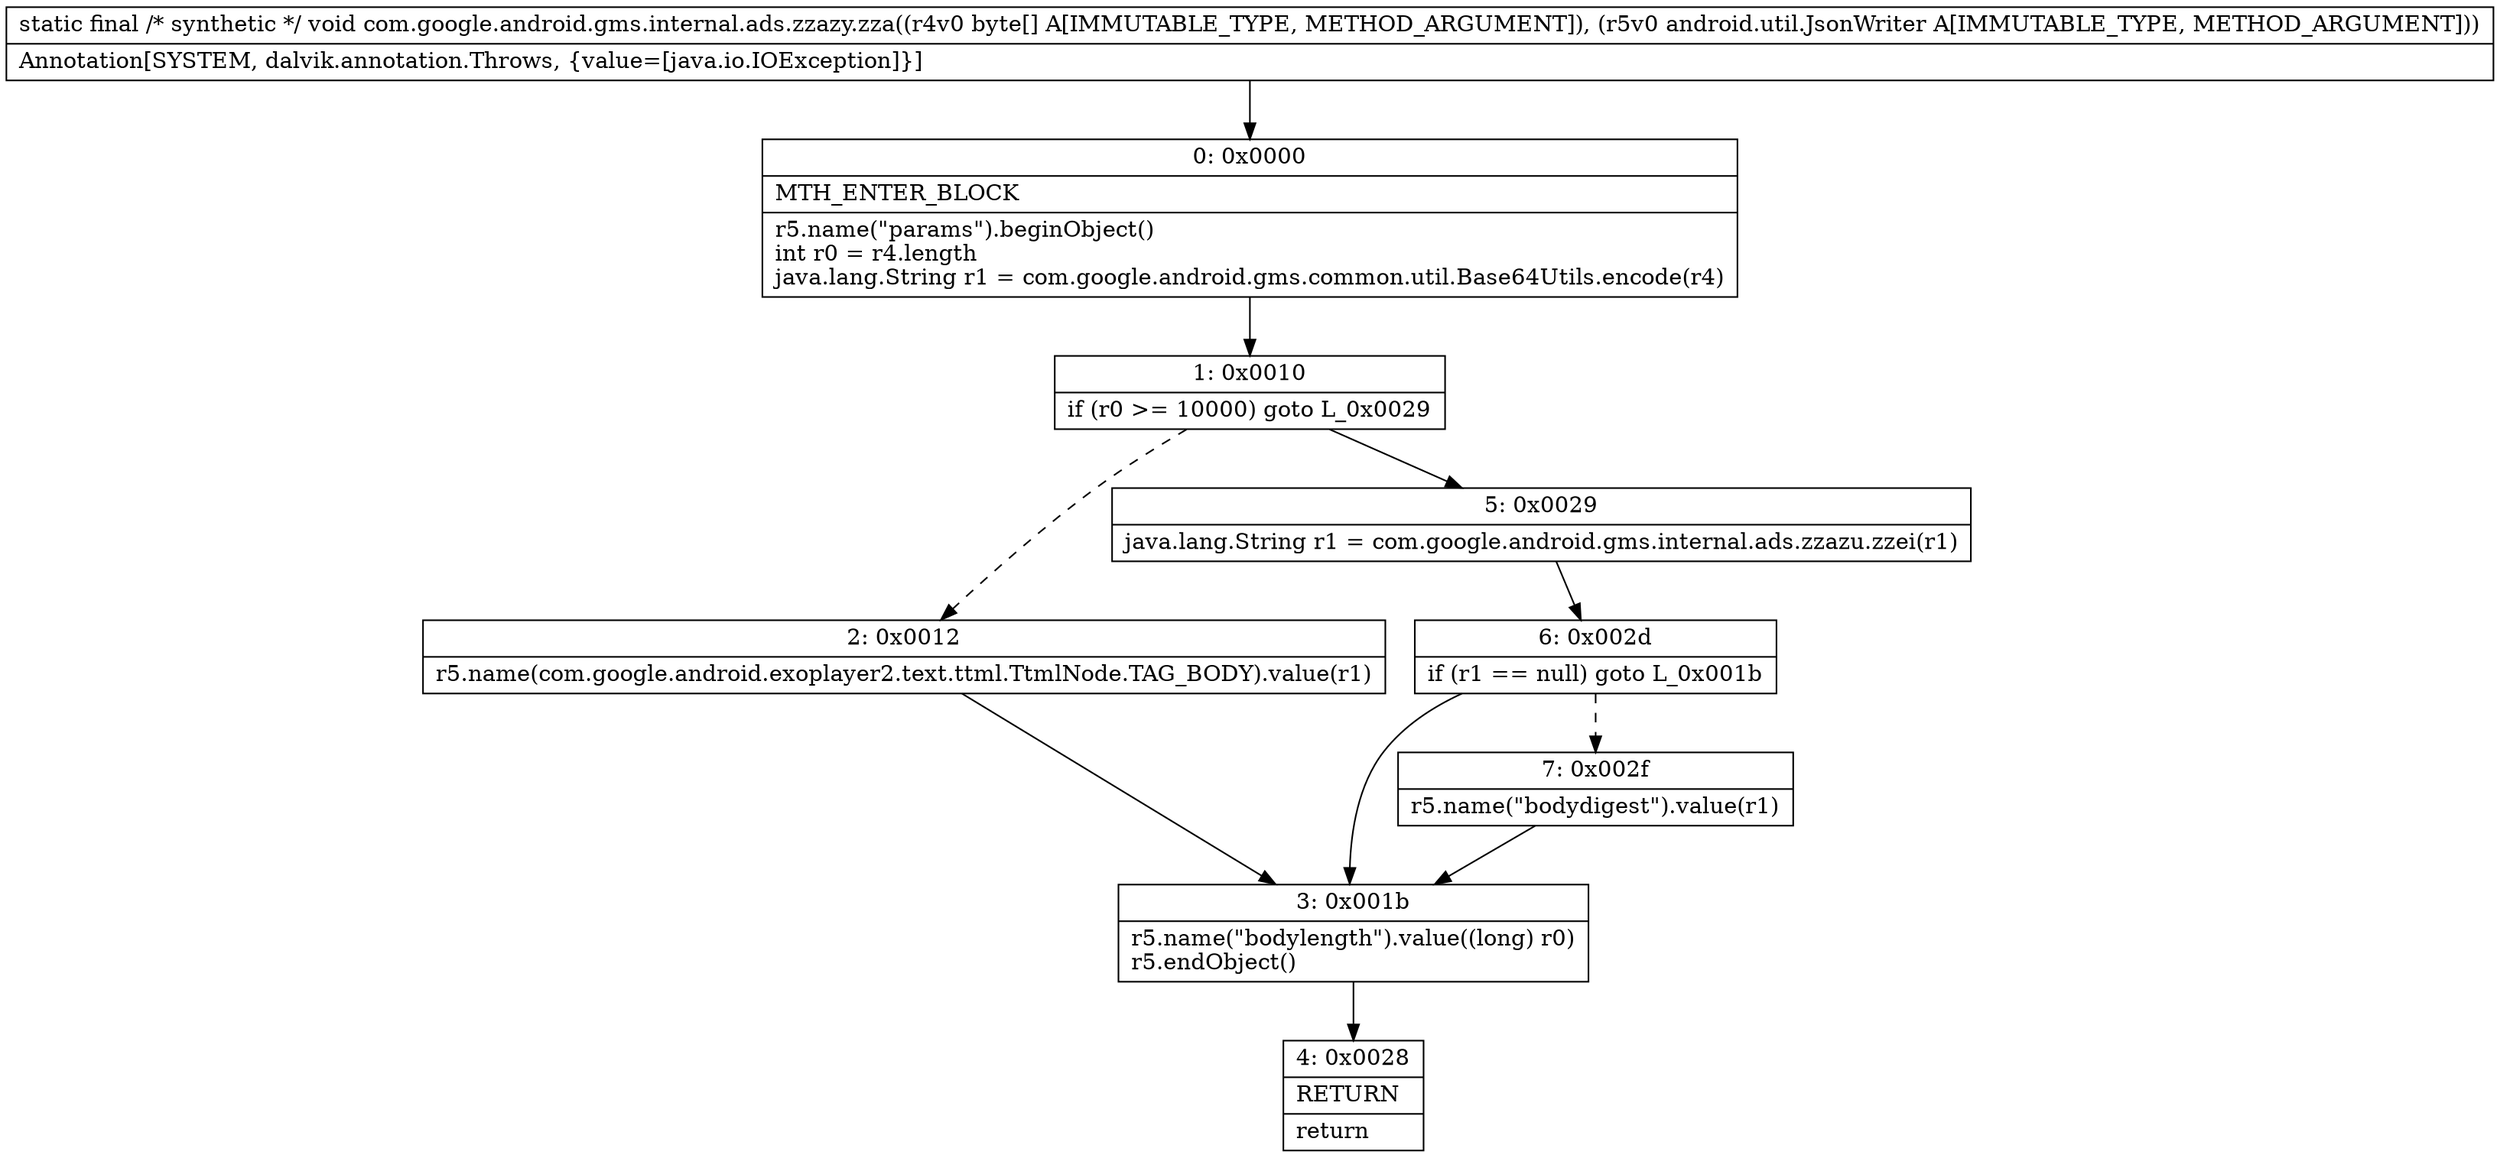 digraph "CFG forcom.google.android.gms.internal.ads.zzazy.zza([BLandroid\/util\/JsonWriter;)V" {
Node_0 [shape=record,label="{0\:\ 0x0000|MTH_ENTER_BLOCK\l|r5.name(\"params\").beginObject()\lint r0 = r4.length\ljava.lang.String r1 = com.google.android.gms.common.util.Base64Utils.encode(r4)\l}"];
Node_1 [shape=record,label="{1\:\ 0x0010|if (r0 \>= 10000) goto L_0x0029\l}"];
Node_2 [shape=record,label="{2\:\ 0x0012|r5.name(com.google.android.exoplayer2.text.ttml.TtmlNode.TAG_BODY).value(r1)\l}"];
Node_3 [shape=record,label="{3\:\ 0x001b|r5.name(\"bodylength\").value((long) r0)\lr5.endObject()\l}"];
Node_4 [shape=record,label="{4\:\ 0x0028|RETURN\l|return\l}"];
Node_5 [shape=record,label="{5\:\ 0x0029|java.lang.String r1 = com.google.android.gms.internal.ads.zzazu.zzei(r1)\l}"];
Node_6 [shape=record,label="{6\:\ 0x002d|if (r1 == null) goto L_0x001b\l}"];
Node_7 [shape=record,label="{7\:\ 0x002f|r5.name(\"bodydigest\").value(r1)\l}"];
MethodNode[shape=record,label="{static final \/* synthetic *\/ void com.google.android.gms.internal.ads.zzazy.zza((r4v0 byte[] A[IMMUTABLE_TYPE, METHOD_ARGUMENT]), (r5v0 android.util.JsonWriter A[IMMUTABLE_TYPE, METHOD_ARGUMENT]))  | Annotation[SYSTEM, dalvik.annotation.Throws, \{value=[java.io.IOException]\}]\l}"];
MethodNode -> Node_0;
Node_0 -> Node_1;
Node_1 -> Node_2[style=dashed];
Node_1 -> Node_5;
Node_2 -> Node_3;
Node_3 -> Node_4;
Node_5 -> Node_6;
Node_6 -> Node_3;
Node_6 -> Node_7[style=dashed];
Node_7 -> Node_3;
}

